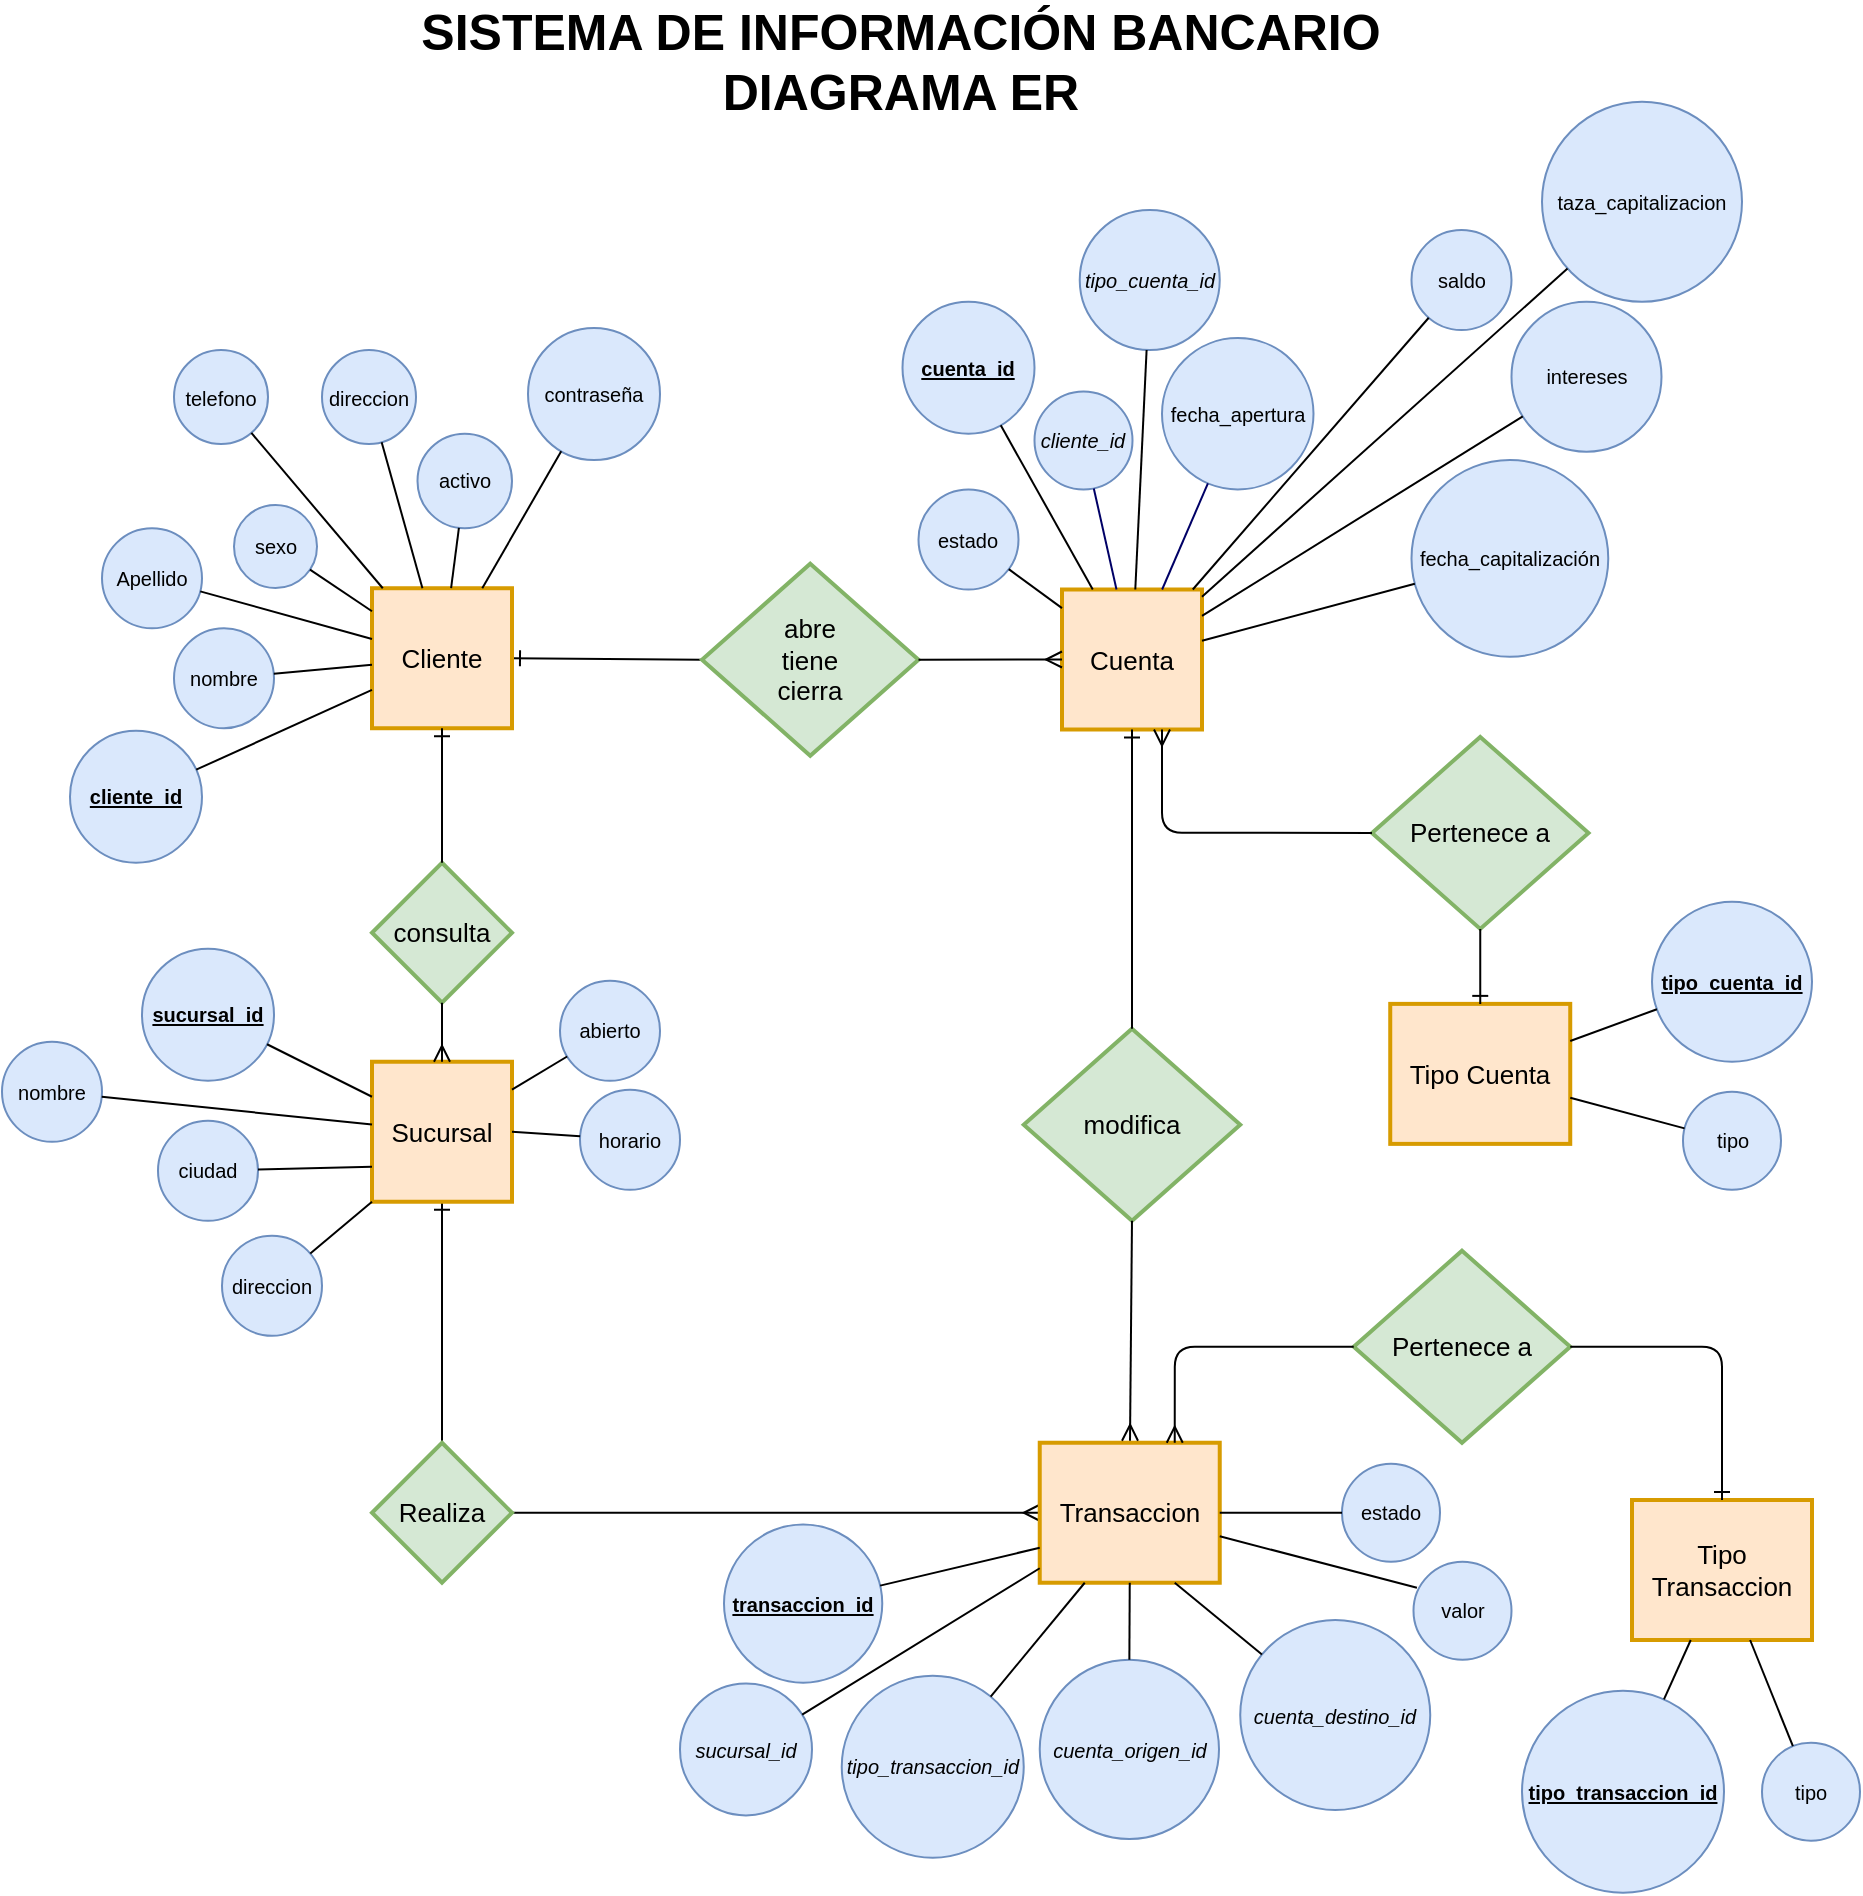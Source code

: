 <mxfile version="13.0.3" type="device" pages="2"><diagram id="fc1f3b67-3c9b-b1b3-7705-706421d27264" name="ERD Habit Tracker app"><mxGraphModel dx="813" dy="470" grid="1" gridSize="10" guides="1" tooltips="1" connect="1" arrows="1" fold="1" page="1" pageScale="1" pageWidth="1000" pageHeight="1000" math="0" shadow="0"><root><mxCell id="0"/><mxCell id="1" parent="0"/><mxCell id="gD-4G8B7ehQn_K_eNj9Z-56" style="rounded=0;orthogonalLoop=1;jettySize=auto;html=1;exitX=1;exitY=0.5;exitDx=0;exitDy=0;entryX=0;entryY=0.5;entryDx=0;entryDy=0;startArrow=ERone;startFill=0;endArrow=none;endFill=0;strokeColor=#000000;fontSize=10;" parent="1" source="4cd4486c729dc68b-1" target="gD-4G8B7ehQn_K_eNj9Z-54" edge="1"><mxGeometry relative="1" as="geometry"/></mxCell><mxCell id="4cd4486c729dc68b-1" value="Cliente" style="strokeWidth=2;whiteSpace=wrap;html=1;align=center;fontSize=13;fontFamily=Helvetica;fontColor=#000000;strokeColor=#d79b00;fillColor=#ffe6cc;" parent="1" vertex="1"><mxGeometry x="235" y="334.12" width="70" height="70" as="geometry"/></mxCell><mxCell id="4a63a70a29bb4ada-1" value="nombre" style="ellipse;whiteSpace=wrap;html=1;aspect=fixed;fontSize=10;fillColor=#dae8fc;strokeColor=#6c8ebf;" parent="1" vertex="1"><mxGeometry x="136" y="354.12" width="50" height="50" as="geometry"/></mxCell><mxCell id="4a63a70a29bb4ada-2" value="&lt;u&gt;&lt;b&gt;cliente_id&lt;/b&gt;&lt;/u&gt;" style="ellipse;whiteSpace=wrap;html=1;aspect=fixed;fontSize=10;fillColor=#dae8fc;strokeColor=#6c8ebf;" parent="1" vertex="1"><mxGeometry x="84" y="405.37" width="66" height="66" as="geometry"/></mxCell><mxCell id="4a63a70a29bb4ada-8" value="contraseña" style="ellipse;whiteSpace=wrap;html=1;aspect=fixed;fontSize=10;fillColor=#dae8fc;strokeColor=#6c8ebf;" parent="1" vertex="1"><mxGeometry x="313" y="204" width="66" height="66" as="geometry"/></mxCell><mxCell id="4a63a70a29bb4ada-13" value="Cuenta" style="strokeWidth=2;whiteSpace=wrap;html=1;align=center;fontSize=13;fontFamily=Helvetica;fontColor=#000000;strokeColor=#d79b00;fillColor=#ffe6cc;" parent="1" vertex="1"><mxGeometry x="580" y="334.75" width="70" height="70" as="geometry"/></mxCell><mxCell id="gD-4G8B7ehQn_K_eNj9Z-36" style="edgeStyle=orthogonalEdgeStyle;rounded=0;orthogonalLoop=1;jettySize=auto;html=1;exitX=0.5;exitY=1;exitDx=0;exitDy=0;startArrow=ERone;startFill=0;endArrow=none;endFill=0;strokeColor=#000000;" parent="1" source="4a63a70a29bb4ada-19" target="gD-4G8B7ehQn_K_eNj9Z-35" edge="1"><mxGeometry relative="1" as="geometry"/></mxCell><mxCell id="4a63a70a29bb4ada-19" value="Sucursal" style="strokeWidth=2;whiteSpace=wrap;html=1;align=center;fontSize=13;fontFamily=Helvetica;fontColor=#000000;strokeColor=#d79b00;fillColor=#ffe6cc;" parent="1" vertex="1"><mxGeometry x="235" y="570.87" width="70" height="70" as="geometry"/></mxCell><mxCell id="4a63a70a29bb4ada-20" value="&lt;u&gt;&lt;b&gt;sucursal_id&lt;/b&gt;&lt;/u&gt;" style="ellipse;whiteSpace=wrap;html=1;aspect=fixed;fontSize=10;fillColor=#dae8fc;strokeColor=#6c8ebf;" parent="1" vertex="1"><mxGeometry x="120" y="514.37" width="66" height="66" as="geometry"/></mxCell><mxCell id="4a63a70a29bb4ada-21" value="nombre" style="ellipse;whiteSpace=wrap;html=1;aspect=fixed;fontSize=10;fillColor=#dae8fc;strokeColor=#6c8ebf;" parent="1" vertex="1"><mxGeometry x="50" y="560.87" width="50" height="50" as="geometry"/></mxCell><mxCell id="4a63a70a29bb4ada-22" value="consulta" style="shape=rhombus;strokeWidth=2;fontSize=13;perimeter=rhombusPerimeter;whiteSpace=wrap;html=1;align=center;fillColor=#d5e8d4;strokeColor=#82b366;" parent="1" vertex="1"><mxGeometry x="235" y="471.37" width="70" height="70" as="geometry"/></mxCell><mxCell id="4a63a70a29bb4ada-44" value="&lt;u&gt;&lt;b&gt;cuenta_id&lt;/b&gt;&lt;/u&gt;" style="ellipse;whiteSpace=wrap;html=1;aspect=fixed;fontSize=10;fillColor=#dae8fc;strokeColor=#6c8ebf;" parent="1" vertex="1"><mxGeometry x="500.25" y="190.87" width="66" height="66" as="geometry"/></mxCell><mxCell id="4a63a70a29bb4ada-45" value="&lt;i&gt;tipo_cuenta_id&lt;/i&gt;" style="ellipse;whiteSpace=wrap;html=1;aspect=fixed;fontSize=10;fillColor=#dae8fc;strokeColor=#6c8ebf;" parent="1" vertex="1"><mxGeometry x="588.87" y="145" width="70" height="70" as="geometry"/></mxCell><mxCell id="4a63a70a29bb4ada-46" style="rounded=0;html=1;endArrow=none;endFill=0;jettySize=auto;orthogonalLoop=1;fontSize=12;" parent="1" source="4a63a70a29bb4ada-13" target="4a63a70a29bb4ada-45" edge="1"><mxGeometry relative="1" as="geometry"/></mxCell><mxCell id="4a63a70a29bb4ada-48" style="rounded=0;html=1;endArrow=none;endFill=0;jettySize=auto;orthogonalLoop=1;fontSize=12;" parent="1" source="4a63a70a29bb4ada-8" target="4cd4486c729dc68b-1" edge="1"><mxGeometry relative="1" as="geometry"/></mxCell><mxCell id="4a63a70a29bb4ada-51" style="edgeStyle=none;rounded=0;html=1;endArrow=none;endFill=0;jettySize=auto;orthogonalLoop=1;fontSize=12;" parent="1" source="4a63a70a29bb4ada-13" target="4a63a70a29bb4ada-44" edge="1"><mxGeometry relative="1" as="geometry"/></mxCell><mxCell id="4a63a70a29bb4ada-52" style="edgeStyle=none;rounded=0;html=1;endArrow=none;endFill=0;jettySize=auto;orthogonalLoop=1;fontSize=12;" parent="1" source="4a63a70a29bb4ada-20" target="4a63a70a29bb4ada-19" edge="1"><mxGeometry relative="1" as="geometry"/></mxCell><mxCell id="4a63a70a29bb4ada-53" style="edgeStyle=none;rounded=0;html=1;endArrow=none;endFill=0;jettySize=auto;orthogonalLoop=1;fontSize=12;" parent="1" source="4a63a70a29bb4ada-21" target="4a63a70a29bb4ada-19" edge="1"><mxGeometry relative="1" as="geometry"/></mxCell><mxCell id="4a63a70a29bb4ada-54" style="edgeStyle=none;rounded=0;html=1;endArrow=none;endFill=0;jettySize=auto;orthogonalLoop=1;fontSize=12;" parent="1" source="4a63a70a29bb4ada-2" target="4cd4486c729dc68b-1" edge="1"><mxGeometry relative="1" as="geometry"/></mxCell><mxCell id="4a63a70a29bb4ada-55" style="edgeStyle=none;rounded=0;html=1;endArrow=none;endFill=0;jettySize=auto;orthogonalLoop=1;fontSize=12;" parent="1" source="4a63a70a29bb4ada-1" target="4cd4486c729dc68b-1" edge="1"><mxGeometry relative="1" as="geometry"/></mxCell><mxCell id="5ecfb9fce94ea102-1" value="&lt;i&gt;cliente_id&lt;/i&gt;" style="ellipse;whiteSpace=wrap;html=1;aspect=fixed;fontSize=10;fillColor=#dae8fc;strokeColor=#6c8ebf;" parent="1" vertex="1"><mxGeometry x="566.25" y="235.75" width="49" height="49" as="geometry"/></mxCell><mxCell id="5ecfb9fce94ea102-2" style="rounded=0;html=1;startArrow=none;startFill=0;endArrow=none;endFill=0;jettySize=auto;orthogonalLoop=1;strokeColor=#000066;fontSize=13;" parent="1" source="5ecfb9fce94ea102-1" target="4a63a70a29bb4ada-13" edge="1"><mxGeometry relative="1" as="geometry"/></mxCell><mxCell id="5ecfb9fce94ea102-9" value="&lt;span style=&quot;font-style: normal&quot;&gt;fecha_apertura&lt;/span&gt;" style="ellipse;whiteSpace=wrap;html=1;aspect=fixed;fontSize=10;fillColor=#dae8fc;strokeColor=#6c8ebf;fontStyle=2" parent="1" vertex="1"><mxGeometry x="630" y="209" width="75.75" height="75.75" as="geometry"/></mxCell><mxCell id="5ecfb9fce94ea102-10" style="edgeStyle=none;rounded=0;html=1;startArrow=none;startFill=0;endArrow=none;endFill=0;jettySize=auto;orthogonalLoop=1;strokeColor=#000066;fontSize=13;" parent="1" source="5ecfb9fce94ea102-9" target="4a63a70a29bb4ada-13" edge="1"><mxGeometry relative="1" as="geometry"/></mxCell><mxCell id="gD-4G8B7ehQn_K_eNj9Z-1" value="Apellido" style="ellipse;whiteSpace=wrap;html=1;aspect=fixed;fontSize=10;fillColor=#dae8fc;strokeColor=#6c8ebf;" parent="1" vertex="1"><mxGeometry x="100" y="304.12" width="50" height="50" as="geometry"/></mxCell><mxCell id="gD-4G8B7ehQn_K_eNj9Z-2" value="sexo" style="ellipse;whiteSpace=wrap;html=1;aspect=fixed;fontSize=10;fillColor=#dae8fc;strokeColor=#6c8ebf;" parent="1" vertex="1"><mxGeometry x="166" y="292.5" width="41.5" height="41.5" as="geometry"/></mxCell><mxCell id="gD-4G8B7ehQn_K_eNj9Z-3" value="" style="endArrow=none;html=1;rounded=0;" parent="1" source="gD-4G8B7ehQn_K_eNj9Z-1" target="4cd4486c729dc68b-1" edge="1"><mxGeometry relative="1" as="geometry"><mxPoint x="278" y="283.12" as="sourcePoint"/><mxPoint x="438" y="283.12" as="targetPoint"/></mxGeometry></mxCell><mxCell id="gD-4G8B7ehQn_K_eNj9Z-4" value="telefono" style="ellipse;whiteSpace=wrap;html=1;aspect=fixed;fontSize=10;fillColor=#dae8fc;strokeColor=#6c8ebf;" parent="1" vertex="1"><mxGeometry x="136" y="215" width="47" height="47" as="geometry"/></mxCell><mxCell id="gD-4G8B7ehQn_K_eNj9Z-5" value="activo" style="ellipse;whiteSpace=wrap;html=1;aspect=fixed;fontSize=10;fillColor=#dae8fc;strokeColor=#6c8ebf;" parent="1" vertex="1"><mxGeometry x="257.75" y="256.87" width="47.25" height="47.25" as="geometry"/></mxCell><mxCell id="gD-4G8B7ehQn_K_eNj9Z-6" value="direccion" style="ellipse;whiteSpace=wrap;html=1;aspect=fixed;fontSize=10;fillColor=#dae8fc;strokeColor=#6c8ebf;" parent="1" vertex="1"><mxGeometry x="210" y="215" width="47" height="47" as="geometry"/></mxCell><mxCell id="gD-4G8B7ehQn_K_eNj9Z-8" value="" style="endArrow=none;html=1;" parent="1" source="4cd4486c729dc68b-1" target="gD-4G8B7ehQn_K_eNj9Z-2" edge="1"><mxGeometry width="50" height="50" relative="1" as="geometry"><mxPoint x="278" y="293.12" as="sourcePoint"/><mxPoint x="328" y="243.12" as="targetPoint"/></mxGeometry></mxCell><mxCell id="gD-4G8B7ehQn_K_eNj9Z-9" value="" style="endArrow=none;html=1;" parent="1" source="4cd4486c729dc68b-1" target="gD-4G8B7ehQn_K_eNj9Z-4" edge="1"><mxGeometry width="50" height="50" relative="1" as="geometry"><mxPoint x="345" y="343.12" as="sourcePoint"/><mxPoint x="395" y="293.12" as="targetPoint"/></mxGeometry></mxCell><mxCell id="gD-4G8B7ehQn_K_eNj9Z-10" value="" style="endArrow=none;html=1;" parent="1" source="4cd4486c729dc68b-1" target="gD-4G8B7ehQn_K_eNj9Z-6" edge="1"><mxGeometry width="50" height="50" relative="1" as="geometry"><mxPoint x="308" y="313.12" as="sourcePoint"/><mxPoint x="358" y="263.12" as="targetPoint"/></mxGeometry></mxCell><mxCell id="gD-4G8B7ehQn_K_eNj9Z-13" value="" style="endArrow=none;html=1;" parent="1" source="4cd4486c729dc68b-1" target="gD-4G8B7ehQn_K_eNj9Z-5" edge="1"><mxGeometry width="50" height="50" relative="1" as="geometry"><mxPoint x="308" y="333.12" as="sourcePoint"/><mxPoint x="418" y="283.12" as="targetPoint"/></mxGeometry></mxCell><mxCell id="gD-4G8B7ehQn_K_eNj9Z-18" value="ciudad" style="ellipse;whiteSpace=wrap;html=1;aspect=fixed;fontSize=10;fillColor=#dae8fc;strokeColor=#6c8ebf;" parent="1" vertex="1"><mxGeometry x="128" y="600.37" width="50" height="50" as="geometry"/></mxCell><mxCell id="gD-4G8B7ehQn_K_eNj9Z-19" style="edgeStyle=none;rounded=0;html=1;endArrow=none;endFill=0;jettySize=auto;orthogonalLoop=1;fontSize=12;entryX=0;entryY=0.75;entryDx=0;entryDy=0;" parent="1" source="gD-4G8B7ehQn_K_eNj9Z-18" target="4a63a70a29bb4ada-19" edge="1"><mxGeometry relative="1" as="geometry"><mxPoint x="270" y="663.42" as="targetPoint"/></mxGeometry></mxCell><mxCell id="gD-4G8B7ehQn_K_eNj9Z-22" value="direccion" style="ellipse;whiteSpace=wrap;html=1;aspect=fixed;fontSize=10;fillColor=#dae8fc;strokeColor=#6c8ebf;" parent="1" vertex="1"><mxGeometry x="160" y="657.87" width="50" height="50" as="geometry"/></mxCell><mxCell id="gD-4G8B7ehQn_K_eNj9Z-24" style="edgeStyle=none;rounded=0;html=1;endArrow=none;endFill=0;jettySize=auto;orthogonalLoop=1;fontSize=12;entryX=0;entryY=1;entryDx=0;entryDy=0;" parent="1" source="gD-4G8B7ehQn_K_eNj9Z-22" target="4a63a70a29bb4ada-19" edge="1"><mxGeometry relative="1" as="geometry"><mxPoint x="263.5" y="650.87" as="targetPoint"/><mxPoint x="253.597" y="676.395" as="sourcePoint"/></mxGeometry></mxCell><mxCell id="gD-4G8B7ehQn_K_eNj9Z-25" value="horario" style="ellipse;whiteSpace=wrap;html=1;aspect=fixed;fontSize=10;fillColor=#dae8fc;strokeColor=#6c8ebf;" parent="1" vertex="1"><mxGeometry x="339" y="584.87" width="50" height="50" as="geometry"/></mxCell><mxCell id="gD-4G8B7ehQn_K_eNj9Z-27" style="edgeStyle=none;rounded=0;html=1;endArrow=none;endFill=0;jettySize=auto;orthogonalLoop=1;fontSize=12;exitX=1;exitY=0.5;exitDx=0;exitDy=0;" parent="1" source="4a63a70a29bb4ada-19" target="gD-4G8B7ehQn_K_eNj9Z-25" edge="1"><mxGeometry relative="1" as="geometry"><mxPoint x="310" y="590.37" as="sourcePoint"/><mxPoint x="246" y="610.199" as="targetPoint"/></mxGeometry></mxCell><mxCell id="gD-4G8B7ehQn_K_eNj9Z-28" value="abierto" style="ellipse;whiteSpace=wrap;html=1;aspect=fixed;fontSize=10;fillColor=#dae8fc;strokeColor=#6c8ebf;" parent="1" vertex="1"><mxGeometry x="329" y="530.37" width="50" height="50" as="geometry"/></mxCell><mxCell id="gD-4G8B7ehQn_K_eNj9Z-29" style="edgeStyle=none;rounded=0;html=1;endArrow=none;endFill=0;jettySize=auto;orthogonalLoop=1;fontSize=12;" parent="1" source="4a63a70a29bb4ada-19" target="gD-4G8B7ehQn_K_eNj9Z-28" edge="1"><mxGeometry relative="1" as="geometry"><mxPoint x="310" y="590.37" as="sourcePoint"/><mxPoint x="246" y="610.199" as="targetPoint"/></mxGeometry></mxCell><mxCell id="gD-4G8B7ehQn_K_eNj9Z-31" value="" style="endArrow=ERone;html=1;entryX=0.5;entryY=1;entryDx=0;entryDy=0;exitX=0.5;exitY=0;exitDx=0;exitDy=0;rounded=0;endFill=0;" parent="1" source="4a63a70a29bb4ada-22" target="4cd4486c729dc68b-1" edge="1"><mxGeometry width="50" height="50" relative="1" as="geometry"><mxPoint x="400" y="490.37" as="sourcePoint"/><mxPoint x="450" y="440.37" as="targetPoint"/><Array as="points"/></mxGeometry></mxCell><mxCell id="gD-4G8B7ehQn_K_eNj9Z-32" value="" style="endArrow=ERmany;html=1;exitX=0.5;exitY=1;exitDx=0;exitDy=0;rounded=0;strokeColor=#000000;endFill=0;" parent="1" source="4a63a70a29bb4ada-22" target="4a63a70a29bb4ada-19" edge="1"><mxGeometry width="50" height="50" relative="1" as="geometry"><mxPoint x="316.0" y="530.37" as="sourcePoint"/><mxPoint x="271" y="570.37" as="targetPoint"/><Array as="points"/></mxGeometry></mxCell><mxCell id="gD-4G8B7ehQn_K_eNj9Z-40" style="edgeStyle=orthogonalEdgeStyle;rounded=0;orthogonalLoop=1;jettySize=auto;html=1;entryX=0;entryY=0.5;entryDx=0;entryDy=0;startArrow=none;startFill=0;endArrow=ERmany;endFill=0;strokeColor=#000000;" parent="1" source="gD-4G8B7ehQn_K_eNj9Z-35" target="gD-4G8B7ehQn_K_eNj9Z-37" edge="1"><mxGeometry relative="1" as="geometry"/></mxCell><mxCell id="gD-4G8B7ehQn_K_eNj9Z-35" value="Realiza" style="shape=rhombus;strokeWidth=2;fontSize=13;perimeter=rhombusPerimeter;whiteSpace=wrap;html=1;align=center;fillColor=#d5e8d4;strokeColor=#82b366;" parent="1" vertex="1"><mxGeometry x="235" y="761.37" width="70" height="70" as="geometry"/></mxCell><mxCell id="gD-4G8B7ehQn_K_eNj9Z-37" value="Transaccion" style="strokeWidth=2;whiteSpace=wrap;html=1;align=center;fontSize=13;fontFamily=Helvetica;fontColor=#000000;strokeColor=#d79b00;fillColor=#ffe6cc;" parent="1" vertex="1"><mxGeometry x="568.87" y="761.37" width="90" height="70" as="geometry"/></mxCell><mxCell id="gD-4G8B7ehQn_K_eNj9Z-41" value="valor" style="ellipse;whiteSpace=wrap;html=1;aspect=fixed;fontSize=10;fillColor=#dae8fc;strokeColor=#6c8ebf;" parent="1" vertex="1"><mxGeometry x="755.75" y="820.87" width="49" height="49" as="geometry"/></mxCell><mxCell id="gD-4G8B7ehQn_K_eNj9Z-42" value="cuenta_origen_id" style="ellipse;whiteSpace=wrap;html=1;aspect=fixed;fontSize=10;fillColor=#dae8fc;strokeColor=#6c8ebf;fontStyle=2" parent="1" vertex="1"><mxGeometry x="568.87" y="869.87" width="89.63" height="89.63" as="geometry"/></mxCell><mxCell id="gD-4G8B7ehQn_K_eNj9Z-43" value="&lt;i style=&quot;font-size: 10px&quot;&gt;cuenta_destino_id&lt;/i&gt;" style="ellipse;whiteSpace=wrap;html=1;aspect=fixed;fontSize=10;fillColor=#dae8fc;strokeColor=#6c8ebf;" parent="1" vertex="1"><mxGeometry x="669.12" y="850" width="95" height="95" as="geometry"/></mxCell><mxCell id="gD-4G8B7ehQn_K_eNj9Z-44" value="&lt;i style=&quot;font-size: 10px&quot;&gt;tipo_transaccion_id&lt;/i&gt;" style="ellipse;whiteSpace=wrap;html=1;aspect=fixed;fontSize=10;fillColor=#dae8fc;strokeColor=#6c8ebf;" parent="1" vertex="1"><mxGeometry x="469.87" y="877.87" width="91" height="91" as="geometry"/></mxCell><mxCell id="gD-4G8B7ehQn_K_eNj9Z-45" value="&lt;font style=&quot;font-size: 10px&quot;&gt;transaccion_id&lt;/font&gt;" style="ellipse;whiteSpace=wrap;html=1;aspect=fixed;fontSize=9;fillColor=#dae8fc;strokeColor=#6c8ebf;fontStyle=5" parent="1" vertex="1"><mxGeometry x="411" y="802.24" width="79.13" height="79.13" as="geometry"/></mxCell><mxCell id="gD-4G8B7ehQn_K_eNj9Z-47" value="" style="endArrow=none;html=1;strokeColor=#000000;fontSize=10;entryX=0.035;entryY=0.266;entryDx=0;entryDy=0;entryPerimeter=0;" parent="1" source="gD-4G8B7ehQn_K_eNj9Z-37" target="gD-4G8B7ehQn_K_eNj9Z-41" edge="1"><mxGeometry width="50" height="50" relative="1" as="geometry"><mxPoint x="624.75" y="700.37" as="sourcePoint"/><mxPoint x="674.75" y="650.37" as="targetPoint"/></mxGeometry></mxCell><mxCell id="gD-4G8B7ehQn_K_eNj9Z-48" value="" style="endArrow=none;html=1;strokeColor=#000000;fontSize=10;exitX=0.75;exitY=1;exitDx=0;exitDy=0;" parent="1" source="gD-4G8B7ehQn_K_eNj9Z-37" target="gD-4G8B7ehQn_K_eNj9Z-43" edge="1"><mxGeometry width="50" height="50" relative="1" as="geometry"><mxPoint x="634.75" y="710.37" as="sourcePoint"/><mxPoint x="684.75" y="660.37" as="targetPoint"/></mxGeometry></mxCell><mxCell id="gD-4G8B7ehQn_K_eNj9Z-49" value="" style="endArrow=none;html=1;strokeColor=#000000;fontSize=10;exitX=0.5;exitY=1;exitDx=0;exitDy=0;entryX=0.5;entryY=0;entryDx=0;entryDy=0;" parent="1" source="gD-4G8B7ehQn_K_eNj9Z-37" target="gD-4G8B7ehQn_K_eNj9Z-42" edge="1"><mxGeometry width="50" height="50" relative="1" as="geometry"><mxPoint x="644.75" y="720.37" as="sourcePoint"/><mxPoint x="694.75" y="670.37" as="targetPoint"/></mxGeometry></mxCell><mxCell id="gD-4G8B7ehQn_K_eNj9Z-50" value="" style="endArrow=none;html=1;strokeColor=#000000;fontSize=10;entryX=0.25;entryY=1;entryDx=0;entryDy=0;" parent="1" source="gD-4G8B7ehQn_K_eNj9Z-44" target="gD-4G8B7ehQn_K_eNj9Z-37" edge="1"><mxGeometry width="50" height="50" relative="1" as="geometry"><mxPoint x="654.75" y="730.37" as="sourcePoint"/><mxPoint x="704.75" y="680.37" as="targetPoint"/></mxGeometry></mxCell><mxCell id="gD-4G8B7ehQn_K_eNj9Z-51" value="" style="endArrow=none;html=1;strokeColor=#000000;fontSize=10;entryX=0;entryY=0.75;entryDx=0;entryDy=0;" parent="1" source="gD-4G8B7ehQn_K_eNj9Z-45" target="gD-4G8B7ehQn_K_eNj9Z-37" edge="1"><mxGeometry width="50" height="50" relative="1" as="geometry"><mxPoint x="664.75" y="740.37" as="sourcePoint"/><mxPoint x="714.75" y="690.37" as="targetPoint"/></mxGeometry></mxCell><mxCell id="gD-4G8B7ehQn_K_eNj9Z-54" value="abre&lt;br&gt;tiene&lt;br&gt;cierra" style="shape=rhombus;strokeWidth=2;fontSize=13;perimeter=rhombusPerimeter;whiteSpace=wrap;html=1;align=center;fillColor=#d5e8d4;strokeColor=#82b366;" parent="1" vertex="1"><mxGeometry x="400" y="321.87" width="108.25" height="96" as="geometry"/></mxCell><mxCell id="gD-4G8B7ehQn_K_eNj9Z-55" value="" style="endArrow=ERmany;html=1;strokeColor=#000000;fontSize=10;exitX=1;exitY=0.5;exitDx=0;exitDy=0;entryX=0;entryY=0.5;entryDx=0;entryDy=0;endFill=0;" parent="1" source="gD-4G8B7ehQn_K_eNj9Z-54" target="4a63a70a29bb4ada-13" edge="1"><mxGeometry width="50" height="50" relative="1" as="geometry"><mxPoint x="560" y="348.62" as="sourcePoint"/><mxPoint x="610" y="298.62" as="targetPoint"/></mxGeometry></mxCell><mxCell id="gD-4G8B7ehQn_K_eNj9Z-58" value="saldo" style="ellipse;whiteSpace=wrap;html=1;aspect=fixed;fontSize=10;fillColor=#dae8fc;strokeColor=#6c8ebf;" parent="1" vertex="1"><mxGeometry x="754.75" y="155" width="50" height="50" as="geometry"/></mxCell><mxCell id="gD-4G8B7ehQn_K_eNj9Z-59" style="edgeStyle=none;rounded=0;html=1;endArrow=none;endFill=0;jettySize=auto;orthogonalLoop=1;fontSize=12;" parent="1" source="4a63a70a29bb4ada-13" target="gD-4G8B7ehQn_K_eNj9Z-58" edge="1"><mxGeometry relative="1" as="geometry"><mxPoint x="730" y="417.874" as="sourcePoint"/><mxPoint x="671" y="443.219" as="targetPoint"/></mxGeometry></mxCell><mxCell id="gD-4G8B7ehQn_K_eNj9Z-60" value="estado" style="ellipse;whiteSpace=wrap;html=1;aspect=fixed;fontSize=10;fillColor=#dae8fc;strokeColor=#6c8ebf;" parent="1" vertex="1"><mxGeometry x="508.25" y="284.75" width="50" height="50" as="geometry"/></mxCell><mxCell id="gD-4G8B7ehQn_K_eNj9Z-61" style="edgeStyle=none;rounded=0;html=1;endArrow=none;endFill=0;jettySize=auto;orthogonalLoop=1;fontSize=12;" parent="1" source="4a63a70a29bb4ada-13" target="gD-4G8B7ehQn_K_eNj9Z-60" edge="1"><mxGeometry relative="1" as="geometry"><mxPoint x="690" y="434.854" as="sourcePoint"/><mxPoint x="631" y="460.199" as="targetPoint"/></mxGeometry></mxCell><mxCell id="gD-4G8B7ehQn_K_eNj9Z-64" value="taza_capitalizacion" style="ellipse;whiteSpace=wrap;html=1;aspect=fixed;fontSize=10;fillColor=#dae8fc;strokeColor=#6c8ebf;" parent="1" vertex="1"><mxGeometry x="820" y="90.87" width="100" height="100" as="geometry"/></mxCell><mxCell id="gD-4G8B7ehQn_K_eNj9Z-65" style="edgeStyle=none;rounded=0;html=1;endArrow=none;endFill=0;jettySize=auto;orthogonalLoop=1;fontSize=12;" parent="1" source="4a63a70a29bb4ada-13" target="gD-4G8B7ehQn_K_eNj9Z-64" edge="1"><mxGeometry relative="1" as="geometry"><mxPoint x="660" y="395.728" as="sourcePoint"/><mxPoint x="702.246" y="415.013" as="targetPoint"/></mxGeometry></mxCell><mxCell id="gD-4G8B7ehQn_K_eNj9Z-66" value="modifica" style="shape=rhombus;strokeWidth=2;fontSize=13;perimeter=rhombusPerimeter;whiteSpace=wrap;html=1;align=center;fillColor=#d5e8d4;strokeColor=#82b366;" parent="1" vertex="1"><mxGeometry x="560.87" y="554.37" width="108.25" height="96" as="geometry"/></mxCell><mxCell id="gD-4G8B7ehQn_K_eNj9Z-67" value="" style="endArrow=ERone;html=1;strokeColor=#000000;fontSize=10;entryX=0.5;entryY=1;entryDx=0;entryDy=0;exitX=0.5;exitY=0;exitDx=0;exitDy=0;endFill=0;" parent="1" source="gD-4G8B7ehQn_K_eNj9Z-66" target="4a63a70a29bb4ada-13" edge="1"><mxGeometry width="50" height="50" relative="1" as="geometry"><mxPoint x="460" y="580.37" as="sourcePoint"/><mxPoint x="510" y="530.37" as="targetPoint"/></mxGeometry></mxCell><mxCell id="gD-4G8B7ehQn_K_eNj9Z-68" value="" style="endArrow=none;html=1;strokeColor=#000000;fontSize=10;entryX=0.5;entryY=1;entryDx=0;entryDy=0;startArrow=ERmany;startFill=0;" parent="1" target="gD-4G8B7ehQn_K_eNj9Z-66" edge="1"><mxGeometry width="50" height="50" relative="1" as="geometry"><mxPoint x="614" y="760.37" as="sourcePoint"/><mxPoint x="510" y="670.37" as="targetPoint"/></mxGeometry></mxCell><mxCell id="gD-4G8B7ehQn_K_eNj9Z-72" value="intereses" style="ellipse;whiteSpace=wrap;html=1;aspect=fixed;fontSize=10;fillColor=#dae8fc;strokeColor=#6c8ebf;" parent="1" vertex="1"><mxGeometry x="804.75" y="190.87" width="75" height="75" as="geometry"/></mxCell><mxCell id="7S6ygyfdChDYGmiS-Qdb-1" value="" style="endArrow=none;html=1;" edge="1" parent="1" source="4a63a70a29bb4ada-13" target="gD-4G8B7ehQn_K_eNj9Z-72"><mxGeometry width="50" height="50" relative="1" as="geometry"><mxPoint x="610" y="340.37" as="sourcePoint"/><mxPoint x="660" y="290.37" as="targetPoint"/></mxGeometry></mxCell><mxCell id="7S6ygyfdChDYGmiS-Qdb-2" value="fecha_capitalización" style="ellipse;whiteSpace=wrap;html=1;aspect=fixed;fontSize=10;fillColor=#dae8fc;strokeColor=#6c8ebf;" vertex="1" parent="1"><mxGeometry x="754.75" y="270" width="98.38" height="98.38" as="geometry"/></mxCell><mxCell id="7S6ygyfdChDYGmiS-Qdb-3" value="" style="endArrow=none;html=1;" edge="1" parent="1" source="4a63a70a29bb4ada-13" target="7S6ygyfdChDYGmiS-Qdb-2"><mxGeometry width="50" height="50" relative="1" as="geometry"><mxPoint x="610" y="340.37" as="sourcePoint"/><mxPoint x="660" y="290.37" as="targetPoint"/></mxGeometry></mxCell><mxCell id="7S6ygyfdChDYGmiS-Qdb-4" value="Pertenece a" style="shape=rhombus;strokeWidth=2;fontSize=13;perimeter=rhombusPerimeter;whiteSpace=wrap;html=1;align=center;fillColor=#d5e8d4;strokeColor=#82b366;" vertex="1" parent="1"><mxGeometry x="735" y="408.44" width="108.25" height="96" as="geometry"/></mxCell><mxCell id="7S6ygyfdChDYGmiS-Qdb-5" value="" style="endArrow=ERmany;html=1;edgeStyle=orthogonalEdgeStyle;endFill=0;exitX=0;exitY=0.5;exitDx=0;exitDy=0;" edge="1" parent="1" source="7S6ygyfdChDYGmiS-Qdb-4" target="4a63a70a29bb4ada-13"><mxGeometry width="50" height="50" relative="1" as="geometry"><mxPoint x="700" y="490" as="sourcePoint"/><mxPoint x="650" y="430.37" as="targetPoint"/><Array as="points"><mxPoint x="630" y="456"/></Array></mxGeometry></mxCell><mxCell id="7S6ygyfdChDYGmiS-Qdb-6" value="Tipo Cuenta" style="strokeWidth=2;whiteSpace=wrap;html=1;align=center;fontSize=13;fontFamily=Helvetica;fontColor=#000000;strokeColor=#d79b00;fillColor=#ffe6cc;" vertex="1" parent="1"><mxGeometry x="744.12" y="541.94" width="90" height="70" as="geometry"/></mxCell><mxCell id="7S6ygyfdChDYGmiS-Qdb-7" value="" style="endArrow=none;html=1;startArrow=ERone;startFill=0;" edge="1" parent="1" source="7S6ygyfdChDYGmiS-Qdb-6" target="7S6ygyfdChDYGmiS-Qdb-4"><mxGeometry width="50" height="50" relative="1" as="geometry"><mxPoint x="595" y="330.94" as="sourcePoint"/><mxPoint x="645" y="280.94" as="targetPoint"/></mxGeometry></mxCell><mxCell id="7S6ygyfdChDYGmiS-Qdb-8" value="&lt;u&gt;&lt;b&gt;tipo_cuenta_id&lt;/b&gt;&lt;/u&gt;" style="ellipse;whiteSpace=wrap;html=1;aspect=fixed;fontSize=10;fillColor=#dae8fc;strokeColor=#6c8ebf;" vertex="1" parent="1"><mxGeometry x="875" y="490.87" width="80" height="80" as="geometry"/></mxCell><mxCell id="7S6ygyfdChDYGmiS-Qdb-9" value="tipo" style="ellipse;whiteSpace=wrap;html=1;aspect=fixed;fontSize=10;fillColor=#dae8fc;strokeColor=#6c8ebf;" vertex="1" parent="1"><mxGeometry x="890.5" y="585.87" width="49" height="49" as="geometry"/></mxCell><mxCell id="7S6ygyfdChDYGmiS-Qdb-10" value="" style="endArrow=none;html=1;" edge="1" parent="1" source="7S6ygyfdChDYGmiS-Qdb-9" target="7S6ygyfdChDYGmiS-Qdb-6"><mxGeometry width="50" height="50" relative="1" as="geometry"><mxPoint x="849.312" y="629.307" as="sourcePoint"/><mxPoint x="815" y="630.94" as="targetPoint"/></mxGeometry></mxCell><mxCell id="7S6ygyfdChDYGmiS-Qdb-11" value="" style="endArrow=none;html=1;" edge="1" parent="1" source="7S6ygyfdChDYGmiS-Qdb-8" target="7S6ygyfdChDYGmiS-Qdb-6"><mxGeometry width="50" height="50" relative="1" as="geometry"><mxPoint x="775.0" y="690.94" as="sourcePoint"/><mxPoint x="825.0" y="640.94" as="targetPoint"/></mxGeometry></mxCell><mxCell id="7S6ygyfdChDYGmiS-Qdb-12" value="SISTEMA DE INFORMACIÓN BANCARIO&lt;br&gt;DIAGRAMA ER" style="text;html=1;strokeColor=none;fillColor=none;align=center;verticalAlign=middle;whiteSpace=wrap;rounded=0;fontSize=25;fontStyle=1" vertex="1" parent="1"><mxGeometry x="226" y="60" width="547.38" height="20" as="geometry"/></mxCell><mxCell id="7S6ygyfdChDYGmiS-Qdb-14" value="estado" style="ellipse;whiteSpace=wrap;html=1;aspect=fixed;fontSize=10;fillColor=#dae8fc;strokeColor=#6c8ebf;" vertex="1" parent="1"><mxGeometry x="720" y="771.87" width="49" height="49" as="geometry"/></mxCell><mxCell id="7S6ygyfdChDYGmiS-Qdb-15" value="" style="endArrow=none;html=1;fontSize=25;" edge="1" parent="1" source="gD-4G8B7ehQn_K_eNj9Z-37" target="7S6ygyfdChDYGmiS-Qdb-14"><mxGeometry width="50" height="50" relative="1" as="geometry"><mxPoint x="670" y="800" as="sourcePoint"/><mxPoint x="720" y="750" as="targetPoint"/></mxGeometry></mxCell><mxCell id="7S6ygyfdChDYGmiS-Qdb-16" value="Pertenece a" style="shape=rhombus;strokeWidth=2;fontSize=13;perimeter=rhombusPerimeter;whiteSpace=wrap;html=1;align=center;fillColor=#d5e8d4;strokeColor=#82b366;" vertex="1" parent="1"><mxGeometry x="725.87" y="665.37" width="108.25" height="96" as="geometry"/></mxCell><mxCell id="7S6ygyfdChDYGmiS-Qdb-17" value="Tipo Transaccion" style="strokeWidth=2;whiteSpace=wrap;html=1;align=center;fontSize=13;fontFamily=Helvetica;fontColor=#000000;strokeColor=#d79b00;fillColor=#ffe6cc;" vertex="1" parent="1"><mxGeometry x="865" y="790" width="90" height="70" as="geometry"/></mxCell><mxCell id="7S6ygyfdChDYGmiS-Qdb-18" value="&lt;span style=&quot;font-size: 10px&quot;&gt;&lt;b&gt;&lt;u&gt;tipo_transaccion_id&lt;/u&gt;&lt;/b&gt;&lt;/span&gt;" style="ellipse;whiteSpace=wrap;html=1;aspect=fixed;fontSize=10;fillColor=#dae8fc;strokeColor=#6c8ebf;" vertex="1" parent="1"><mxGeometry x="810" y="885.37" width="101" height="101" as="geometry"/></mxCell><mxCell id="7S6ygyfdChDYGmiS-Qdb-19" value="" style="endArrow=none;html=1;fontSize=25;entryX=0;entryY=0.5;entryDx=0;entryDy=0;exitX=0.75;exitY=0;exitDx=0;exitDy=0;edgeStyle=orthogonalEdgeStyle;startArrow=ERmany;startFill=0;" edge="1" parent="1" source="gD-4G8B7ehQn_K_eNj9Z-37" target="7S6ygyfdChDYGmiS-Qdb-16"><mxGeometry width="50" height="50" relative="1" as="geometry"><mxPoint x="610" y="690" as="sourcePoint"/><mxPoint x="660" y="640" as="targetPoint"/></mxGeometry></mxCell><mxCell id="7S6ygyfdChDYGmiS-Qdb-20" value="" style="endArrow=ERone;html=1;fontSize=25;exitX=1;exitY=0.5;exitDx=0;exitDy=0;edgeStyle=orthogonalEdgeStyle;endFill=0;" edge="1" parent="1" source="7S6ygyfdChDYGmiS-Qdb-16" target="7S6ygyfdChDYGmiS-Qdb-17"><mxGeometry width="50" height="50" relative="1" as="geometry"><mxPoint x="843.25" y="738.0" as="sourcePoint"/><mxPoint x="932.75" y="690.0" as="targetPoint"/></mxGeometry></mxCell><mxCell id="7S6ygyfdChDYGmiS-Qdb-22" value="tipo" style="ellipse;whiteSpace=wrap;html=1;aspect=fixed;fontSize=10;fillColor=#dae8fc;strokeColor=#6c8ebf;" vertex="1" parent="1"><mxGeometry x="930" y="911.37" width="49" height="49" as="geometry"/></mxCell><mxCell id="7S6ygyfdChDYGmiS-Qdb-23" value="" style="endArrow=none;html=1;fontSize=25;" edge="1" parent="1" source="7S6ygyfdChDYGmiS-Qdb-18" target="7S6ygyfdChDYGmiS-Qdb-17"><mxGeometry width="50" height="50" relative="1" as="geometry"><mxPoint x="810" y="820" as="sourcePoint"/><mxPoint x="860" y="770" as="targetPoint"/></mxGeometry></mxCell><mxCell id="7S6ygyfdChDYGmiS-Qdb-24" value="" style="endArrow=none;html=1;fontSize=25;" edge="1" parent="1" source="7S6ygyfdChDYGmiS-Qdb-22" target="7S6ygyfdChDYGmiS-Qdb-17"><mxGeometry width="50" height="50" relative="1" as="geometry"><mxPoint x="829.75" y="811.37" as="sourcePoint"/><mxPoint x="910" y="830" as="targetPoint"/></mxGeometry></mxCell><mxCell id="7S6ygyfdChDYGmiS-Qdb-27" value="&lt;i&gt;sucursal_id&lt;/i&gt;" style="ellipse;whiteSpace=wrap;html=1;aspect=fixed;fontSize=10;fillColor=#dae8fc;strokeColor=#6c8ebf;" vertex="1" parent="1"><mxGeometry x="389" y="881.69" width="66" height="66" as="geometry"/></mxCell><mxCell id="7S6ygyfdChDYGmiS-Qdb-28" value="" style="endArrow=none;html=1;fontSize=25;" edge="1" parent="1" source="7S6ygyfdChDYGmiS-Qdb-27" target="gD-4G8B7ehQn_K_eNj9Z-37"><mxGeometry width="50" height="50" relative="1" as="geometry"><mxPoint x="340" y="860" as="sourcePoint"/><mxPoint x="390" y="810" as="targetPoint"/></mxGeometry></mxCell></root></mxGraphModel></diagram><diagram id="cdb5e136-1861-7ef1-5e76-c57f7e18aa8d" name="ERD Data Structure - Habit Tracker App"><mxGraphModel pageWidth="1100" pageHeight="850" fold="1" pageScale="1" math="0" shadow="0"><root><mxCell id="0"/><mxCell id="1" parent="0"/><mxCell id="4a63a70a29bb4ada-31" value="" style="edgeStyle=none;rounded=0;html=1;startArrow=ERzeroToMany;startFill=1;endArrow=ERzeroToOne;endFill=1;jettySize=auto;orthogonalLoop=1;fontSize=10;strokeColor=#000066;" edge="1" source="4a63a70a29bb4ada-1" target="4a63a70a29bb4ada-18" parent="1"><mxGeometry relative="1" as="geometry"/></mxCell><mxCell id="4a63a70a29bb4ada-45" value="" style="edgeStyle=none;rounded=0;html=1;startArrow=ERoneToMany;startFill=0;endArrow=ERzeroToMany;endFill=1;jettySize=auto;orthogonalLoop=1;fontSize=10;strokeColor=#000066;" edge="1" source="4a63a70a29bb4ada-1" target="4a63a70a29bb4ada-32" parent="1"><mxGeometry relative="1" as="geometry"/></mxCell><mxCell id="4a63a70a29bb4ada-1" value="Users" style="swimlane;fontStyle=0;childLayout=stackLayout;horizontal=1;startSize=26;fillColor=#ffe6cc;horizontalStack=0;resizeParent=1;resizeParentMax=0;resizeLast=0;collapsible=1;marginBottom=0;swimlaneFillColor=#ffffff;align=center;strokeWidth=1;fontSize=13;strokeColor=#d79b00;" vertex="1" parent="1"><mxGeometry x="80" y="41" width="160" height="144" as="geometry"/></mxCell><mxCell id="4a63a70a29bb4ada-2" value="UserID" style="shape=partialRectangle;top=0;left=0;right=0;bottom=1;align=left;verticalAlign=middle;fillColor=none;spacingLeft=34;spacingRight=4;overflow=hidden;rotatable=0;points=[[0,0.5],[1,0.5]];portConstraint=eastwest;dropTarget=0;fontStyle=5;" vertex="1" parent="4a63a70a29bb4ada-1"><mxGeometry y="26" width="160" height="30" as="geometry"/></mxCell><mxCell id="4a63a70a29bb4ada-3" value="PK" style="shape=partialRectangle;top=0;left=0;bottom=0;fillColor=none;align=left;verticalAlign=middle;spacingLeft=4;spacingRight=4;overflow=hidden;rotatable=0;points=[];portConstraint=eastwest;part=1;fontStyle=1" vertex="1" connectable="0" parent="4a63a70a29bb4ada-2"><mxGeometry width="30" height="30" as="geometry"/></mxCell><mxCell id="4a63a70a29bb4ada-6" value="CoachID" style="shape=partialRectangle;top=0;left=0;right=0;bottom=0;align=left;verticalAlign=top;fillColor=none;spacingLeft=34;spacingRight=4;overflow=hidden;rotatable=0;points=[[0,0.5],[1,0.5]];portConstraint=eastwest;dropTarget=0;fontStyle=2" vertex="1" parent="4a63a70a29bb4ada-1"><mxGeometry y="56" width="160" height="26" as="geometry"/></mxCell><mxCell id="4a63a70a29bb4ada-7" value="FK" style="shape=partialRectangle;top=0;left=0;bottom=0;fillColor=none;align=left;verticalAlign=top;spacingLeft=4;spacingRight=4;overflow=hidden;rotatable=0;points=[];portConstraint=eastwest;part=1;fontStyle=2" vertex="1" connectable="0" parent="4a63a70a29bb4ada-6"><mxGeometry width="30" height="26" as="geometry"/></mxCell><mxCell id="5ecfb9fce94ea102-8" value="Name" style="shape=partialRectangle;top=0;left=0;right=0;bottom=0;align=left;verticalAlign=top;fillColor=none;spacingLeft=34;spacingRight=4;overflow=hidden;rotatable=0;points=[[0,0.5],[1,0.5]];portConstraint=eastwest;dropTarget=0;" vertex="1" parent="4a63a70a29bb4ada-1"><mxGeometry y="82" width="160" height="26" as="geometry"/></mxCell><mxCell id="5ecfb9fce94ea102-9" value="" style="shape=partialRectangle;top=0;left=0;bottom=0;fillColor=none;align=left;verticalAlign=top;spacingLeft=4;spacingRight=4;overflow=hidden;rotatable=0;points=[];portConstraint=eastwest;part=1;" vertex="1" connectable="0" parent="5ecfb9fce94ea102-8"><mxGeometry width="30" height="26" as="geometry"/></mxCell><mxCell id="4a63a70a29bb4ada-16" value="HabitNum" style="shape=partialRectangle;top=0;left=0;right=0;bottom=0;align=left;verticalAlign=top;fillColor=none;spacingLeft=34;spacingRight=4;overflow=hidden;rotatable=0;points=[[0,0.5],[1,0.5]];portConstraint=eastwest;dropTarget=0;" vertex="1" parent="4a63a70a29bb4ada-1"><mxGeometry y="108" width="160" height="26" as="geometry"/></mxCell><mxCell id="4a63a70a29bb4ada-17" value="" style="shape=partialRectangle;top=0;left=0;bottom=0;fillColor=none;align=left;verticalAlign=top;spacingLeft=4;spacingRight=4;overflow=hidden;rotatable=0;points=[];portConstraint=eastwest;part=1;" vertex="1" connectable="0" parent="4a63a70a29bb4ada-16"><mxGeometry width="30" height="26" as="geometry"/></mxCell><mxCell id="4a63a70a29bb4ada-10" value="" style="shape=partialRectangle;top=0;left=0;right=0;bottom=0;align=left;verticalAlign=top;fillColor=none;spacingLeft=34;spacingRight=4;overflow=hidden;rotatable=0;points=[[0,0.5],[1,0.5]];portConstraint=eastwest;dropTarget=0;" vertex="1" parent="4a63a70a29bb4ada-1"><mxGeometry y="134" width="160" height="10" as="geometry"/></mxCell><mxCell id="4a63a70a29bb4ada-11" value="" style="shape=partialRectangle;top=0;left=0;bottom=0;fillColor=none;align=left;verticalAlign=top;spacingLeft=4;spacingRight=4;overflow=hidden;rotatable=0;points=[];portConstraint=eastwest;part=1;" vertex="1" connectable="0" parent="4a63a70a29bb4ada-10"><mxGeometry width="30" height="10" as="geometry"/></mxCell><mxCell id="4a63a70a29bb4ada-32" value="Habits" style="swimlane;fontStyle=0;childLayout=stackLayout;horizontal=1;startSize=26;fillColor=#FFE6CC;horizontalStack=0;resizeParent=1;resizeParentMax=0;resizeLast=0;collapsible=1;marginBottom=0;swimlaneFillColor=#ffffff;align=center;strokeWidth=1;fontSize=13;strokeColor=#d79b00;" vertex="1" parent="1"><mxGeometry x="429" y="67" width="160" height="92" as="geometry"/></mxCell><mxCell id="4a63a70a29bb4ada-33" value="HabitID" style="shape=partialRectangle;top=0;left=0;right=0;bottom=1;align=left;verticalAlign=middle;fillColor=none;spacingLeft=34;spacingRight=4;overflow=hidden;rotatable=0;points=[[0,0.5],[1,0.5]];portConstraint=eastwest;dropTarget=0;fontStyle=5;" vertex="1" parent="4a63a70a29bb4ada-32"><mxGeometry y="26" width="160" height="30" as="geometry"/></mxCell><mxCell id="4a63a70a29bb4ada-34" value="PK" style="shape=partialRectangle;top=0;left=0;bottom=0;fillColor=none;align=left;verticalAlign=middle;spacingLeft=4;spacingRight=4;overflow=hidden;rotatable=0;points=[];portConstraint=eastwest;part=1;fontStyle=1" vertex="1" connectable="0" parent="4a63a70a29bb4ada-33"><mxGeometry width="30" height="30" as="geometry"/></mxCell><mxCell id="4a63a70a29bb4ada-37" value="HabitName" style="shape=partialRectangle;top=0;left=0;right=0;bottom=0;align=left;verticalAlign=top;fillColor=none;spacingLeft=34;spacingRight=4;overflow=hidden;rotatable=0;points=[[0,0.5],[1,0.5]];portConstraint=eastwest;dropTarget=0;" vertex="1" parent="4a63a70a29bb4ada-32"><mxGeometry y="56" width="160" height="26" as="geometry"/></mxCell><mxCell id="4a63a70a29bb4ada-38" value="" style="shape=partialRectangle;top=0;left=0;bottom=0;fillColor=none;align=left;verticalAlign=top;spacingLeft=4;spacingRight=4;overflow=hidden;rotatable=0;points=[];portConstraint=eastwest;part=1;" vertex="1" connectable="0" parent="4a63a70a29bb4ada-37"><mxGeometry width="30" height="26" as="geometry"/></mxCell><mxCell id="4a63a70a29bb4ada-43" value="" style="shape=partialRectangle;top=0;left=0;right=0;bottom=0;align=left;verticalAlign=top;fillColor=none;spacingLeft=34;spacingRight=4;overflow=hidden;rotatable=0;points=[[0,0.5],[1,0.5]];portConstraint=eastwest;dropTarget=0;" vertex="1" parent="4a63a70a29bb4ada-32"><mxGeometry y="82" width="160" height="10" as="geometry"/></mxCell><mxCell id="4a63a70a29bb4ada-44" value="" style="shape=partialRectangle;top=0;left=0;bottom=0;fillColor=none;align=left;verticalAlign=top;spacingLeft=4;spacingRight=4;overflow=hidden;rotatable=0;points=[];portConstraint=eastwest;part=1;" vertex="1" connectable="0" parent="4a63a70a29bb4ada-43"><mxGeometry width="30" height="10" as="geometry"/></mxCell><mxCell id="4a63a70a29bb4ada-18" value="Coaches" style="swimlane;fontStyle=0;childLayout=stackLayout;horizontal=1;startSize=26;fillColor=#ffe6cc;horizontalStack=0;resizeParent=1;resizeParentMax=0;resizeLast=0;collapsible=1;marginBottom=0;swimlaneFillColor=#ffffff;align=center;strokeWidth=1;fontSize=13;strokeColor=#d79b00;" vertex="1" parent="1"><mxGeometry x="82" y="280" width="160" height="92" as="geometry"/></mxCell><mxCell id="4a63a70a29bb4ada-19" value="CoachID" style="shape=partialRectangle;top=0;left=0;right=0;bottom=1;align=left;verticalAlign=middle;fillColor=none;spacingLeft=34;spacingRight=4;overflow=hidden;rotatable=0;points=[[0,0.5],[1,0.5]];portConstraint=eastwest;dropTarget=0;fontStyle=5;" vertex="1" parent="4a63a70a29bb4ada-18"><mxGeometry y="26" width="160" height="30" as="geometry"/></mxCell><mxCell id="4a63a70a29bb4ada-20" value="PK" style="shape=partialRectangle;top=0;left=0;bottom=0;fillColor=none;align=left;verticalAlign=middle;spacingLeft=4;spacingRight=4;overflow=hidden;rotatable=0;points=[];portConstraint=eastwest;part=1;" vertex="1" connectable="0" parent="4a63a70a29bb4ada-19"><mxGeometry width="30" height="30" as="geometry"/></mxCell><mxCell id="4a63a70a29bb4ada-23" value="Name" style="shape=partialRectangle;top=0;left=0;right=0;bottom=0;align=left;verticalAlign=top;fillColor=none;spacingLeft=34;spacingRight=4;overflow=hidden;rotatable=0;points=[[0,0.5],[1,0.5]];portConstraint=eastwest;dropTarget=0;" vertex="1" parent="4a63a70a29bb4ada-18"><mxGeometry y="56" width="160" height="26" as="geometry"/></mxCell><mxCell id="4a63a70a29bb4ada-24" value="" style="shape=partialRectangle;top=0;left=0;bottom=0;fillColor=none;align=left;verticalAlign=top;spacingLeft=4;spacingRight=4;overflow=hidden;rotatable=0;points=[];portConstraint=eastwest;part=1;" vertex="1" connectable="0" parent="4a63a70a29bb4ada-23"><mxGeometry width="30" height="26" as="geometry"/></mxCell><mxCell id="4a63a70a29bb4ada-29" value="" style="shape=partialRectangle;top=0;left=0;right=0;bottom=0;align=left;verticalAlign=top;fillColor=none;spacingLeft=34;spacingRight=4;overflow=hidden;rotatable=0;points=[[0,0.5],[1,0.5]];portConstraint=eastwest;dropTarget=0;" vertex="1" parent="4a63a70a29bb4ada-18"><mxGeometry y="82" width="160" height="10" as="geometry"/></mxCell><mxCell id="4a63a70a29bb4ada-30" value="" style="shape=partialRectangle;top=0;left=0;bottom=0;fillColor=none;align=left;verticalAlign=top;spacingLeft=4;spacingRight=4;overflow=hidden;rotatable=0;points=[];portConstraint=eastwest;part=1;" vertex="1" connectable="0" parent="4a63a70a29bb4ada-29"><mxGeometry width="30" height="10" as="geometry"/></mxCell><mxCell id="4a63a70a29bb4ada-48" value="" style="edgeStyle=none;rounded=0;html=1;startArrow=ERmandOne;startFill=0;endArrow=ERzeroToMany;endFill=1;jettySize=auto;orthogonalLoop=1;strokeColor=#000066;fontSize=10;" edge="1" source="4a63a70a29bb4ada-12" target="4a63a70a29bb4ada-26" parent="1"><mxGeometry relative="1" as="geometry"/></mxCell><mxCell id="4a63a70a29bb4ada-12" value="Checkins" style="swimlane;fontStyle=0;childLayout=stackLayout;horizontal=1;startSize=26;fillColor=#ffe6cc;horizontalStack=0;resizeParent=1;resizeParentMax=0;resizeLast=0;collapsible=1;marginBottom=0;swimlaneFillColor=#ffffff;align=center;strokeWidth=1;fontSize=13;strokeColor=#d79b00;" vertex="1" parent="1"><mxGeometry x="655" y="67" width="160" height="134" as="geometry"/></mxCell><mxCell id="4a63a70a29bb4ada-13" value="HabitCheckinID" style="shape=partialRectangle;top=0;left=0;right=0;bottom=1;align=left;verticalAlign=middle;fillColor=none;spacingLeft=34;spacingRight=4;overflow=hidden;rotatable=0;points=[[0,0.5],[1,0.5]];portConstraint=eastwest;dropTarget=0;fontStyle=5;" vertex="1" parent="4a63a70a29bb4ada-12"><mxGeometry y="26" width="160" height="30" as="geometry"/></mxCell><mxCell id="4a63a70a29bb4ada-14" value="PK" style="shape=partialRectangle;top=0;left=0;bottom=0;fillColor=none;align=left;verticalAlign=middle;spacingLeft=4;spacingRight=4;overflow=hidden;rotatable=0;points=[];portConstraint=eastwest;part=1;" vertex="1" connectable="0" parent="4a63a70a29bb4ada-13"><mxGeometry width="30" height="30" as="geometry"/></mxCell><mxCell id="4a63a70a29bb4ada-15" value="HabitID" style="shape=partialRectangle;top=0;left=0;right=0;bottom=0;align=left;verticalAlign=bottom;fillColor=none;spacingLeft=34;spacingRight=4;overflow=hidden;rotatable=0;points=[[0,0.5],[1,0.5]];portConstraint=eastwest;dropTarget=0;fontStyle=2" vertex="1" parent="4a63a70a29bb4ada-12"><mxGeometry y="56" width="160" height="26" as="geometry"/></mxCell><mxCell id="4a63a70a29bb4ada-25" value="FK" style="shape=partialRectangle;top=0;left=0;bottom=0;fillColor=none;align=left;verticalAlign=top;spacingLeft=4;spacingRight=4;overflow=hidden;rotatable=0;points=[];portConstraint=eastwest;part=1;fontStyle=2" vertex="1" connectable="0" parent="4a63a70a29bb4ada-15"><mxGeometry width="30" height="26" as="geometry"/></mxCell><mxCell id="5ecfb9fce94ea102-5" value="UserID" style="shape=partialRectangle;top=0;left=0;right=0;bottom=0;align=left;verticalAlign=bottom;fillColor=none;spacingLeft=34;spacingRight=4;overflow=hidden;rotatable=0;points=[[0,0.5],[1,0.5]];portConstraint=eastwest;dropTarget=0;fontStyle=2" vertex="1" parent="4a63a70a29bb4ada-12"><mxGeometry y="82" width="160" height="26" as="geometry"/></mxCell><mxCell id="5ecfb9fce94ea102-6" value="FK" style="shape=partialRectangle;top=0;left=0;bottom=0;fillColor=none;align=left;verticalAlign=top;spacingLeft=4;spacingRight=4;overflow=hidden;rotatable=0;points=[];portConstraint=eastwest;part=1;fontStyle=2" vertex="1" connectable="0" parent="5ecfb9fce94ea102-5"><mxGeometry width="30" height="26" as="geometry"/></mxCell><mxCell id="4f2698fda814bacb-1" value="CheckinDate" style="shape=partialRectangle;top=0;left=0;right=0;bottom=0;align=left;verticalAlign=top;fillColor=none;spacingLeft=34;spacingRight=4;overflow=hidden;rotatable=0;points=[[0,0.5],[1,0.5]];portConstraint=eastwest;dropTarget=0;" vertex="1" parent="4a63a70a29bb4ada-12"><mxGeometry y="108" width="160" height="26" as="geometry"/></mxCell><mxCell id="4f2698fda814bacb-2" value="" style="shape=partialRectangle;top=0;left=0;bottom=0;fillColor=none;align=left;verticalAlign=top;spacingLeft=4;spacingRight=4;overflow=hidden;rotatable=0;points=[];portConstraint=eastwest;part=1;" vertex="1" connectable="0" parent="4f2698fda814bacb-1"><mxGeometry width="30" height="26" as="geometry"/></mxCell><mxCell id="4a63a70a29bb4ada-26" value="Comments" style="swimlane;fontStyle=0;childLayout=stackLayout;horizontal=1;startSize=26;fillColor=#ffe6cc;horizontalStack=0;resizeParent=1;resizeParentMax=0;resizeLast=0;collapsible=1;marginBottom=0;swimlaneFillColor=#ffffff;align=center;strokeWidth=1;fontSize=13;strokeColor=#d79b00;" vertex="1" parent="1"><mxGeometry x="655" y="264" width="160" height="196" as="geometry"/></mxCell><mxCell id="4a63a70a29bb4ada-27" value="CommentID" style="shape=partialRectangle;top=0;left=0;right=0;bottom=1;align=left;verticalAlign=middle;fillColor=none;spacingLeft=34;spacingRight=4;overflow=hidden;rotatable=0;points=[[0,0.5],[1,0.5]];portConstraint=eastwest;dropTarget=0;fontStyle=5;" vertex="1" parent="4a63a70a29bb4ada-26"><mxGeometry y="26" width="160" height="30" as="geometry"/></mxCell><mxCell id="4a63a70a29bb4ada-28" value="PK" style="shape=partialRectangle;top=0;left=0;bottom=0;fillColor=none;align=left;verticalAlign=middle;spacingLeft=4;spacingRight=4;overflow=hidden;rotatable=0;points=[];portConstraint=eastwest;part=1;fontStyle=1" vertex="1" connectable="0" parent="4a63a70a29bb4ada-27"><mxGeometry width="30" height="30" as="geometry"/></mxCell><mxCell id="4a63a70a29bb4ada-51" value="HabitCheckinID&#xa;" style="shape=partialRectangle;top=0;left=0;right=0;bottom=0;align=left;verticalAlign=top;fillColor=none;spacingLeft=34;spacingRight=4;overflow=hidden;rotatable=0;points=[[0,0.5],[1,0.5]];portConstraint=eastwest;dropTarget=0;fontStyle=2" vertex="1" parent="4a63a70a29bb4ada-26"><mxGeometry y="56" width="160" height="26" as="geometry"/></mxCell><mxCell id="4a63a70a29bb4ada-52" value="FK" style="shape=partialRectangle;top=0;left=0;bottom=0;fillColor=none;align=left;verticalAlign=top;spacingLeft=4;spacingRight=4;overflow=hidden;rotatable=0;points=[];portConstraint=eastwest;part=1;fontStyle=2" vertex="1" connectable="0" parent="4a63a70a29bb4ada-51"><mxGeometry width="30" height="26" as="geometry"/></mxCell><mxCell id="5ecfb9fce94ea102-3" value="UserID&#xa;" style="shape=partialRectangle;top=0;left=0;right=0;bottom=0;align=left;verticalAlign=top;fillColor=none;spacingLeft=34;spacingRight=4;overflow=hidden;rotatable=0;points=[[0,0.5],[1,0.5]];portConstraint=eastwest;dropTarget=0;fontStyle=2" vertex="1" parent="4a63a70a29bb4ada-26"><mxGeometry y="82" width="160" height="26" as="geometry"/></mxCell><mxCell id="5ecfb9fce94ea102-4" value="FK" style="shape=partialRectangle;top=0;left=0;bottom=0;fillColor=none;align=left;verticalAlign=top;spacingLeft=4;spacingRight=4;overflow=hidden;rotatable=0;points=[];portConstraint=eastwest;part=1;fontStyle=2" vertex="1" connectable="0" parent="5ecfb9fce94ea102-3"><mxGeometry width="30" height="26" as="geometry"/></mxCell><mxCell id="113bda5a66023eaa-7" value="CoachID&#xa;" style="shape=partialRectangle;top=0;left=0;right=0;bottom=0;align=left;verticalAlign=top;fillColor=none;spacingLeft=34;spacingRight=4;overflow=hidden;rotatable=0;points=[[0,0.5],[1,0.5]];portConstraint=eastwest;dropTarget=0;fontStyle=2" vertex="1" parent="4a63a70a29bb4ada-26"><mxGeometry y="108" width="160" height="26" as="geometry"/></mxCell><mxCell id="113bda5a66023eaa-8" value="FK" style="shape=partialRectangle;top=0;left=0;bottom=0;fillColor=none;align=left;verticalAlign=top;spacingLeft=4;spacingRight=4;overflow=hidden;rotatable=0;points=[];portConstraint=eastwest;part=1;fontStyle=2" vertex="1" connectable="0" parent="113bda5a66023eaa-7"><mxGeometry width="30" height="26" as="geometry"/></mxCell><mxCell id="4a63a70a29bb4ada-53" value="CommentDate" style="shape=partialRectangle;top=0;left=0;right=0;bottom=0;align=left;verticalAlign=top;fillColor=none;spacingLeft=34;spacingRight=4;overflow=hidden;rotatable=0;points=[[0,0.5],[1,0.5]];portConstraint=eastwest;dropTarget=0;fontStyle=0" vertex="1" parent="4a63a70a29bb4ada-26"><mxGeometry y="134" width="160" height="26" as="geometry"/></mxCell><mxCell id="4a63a70a29bb4ada-54" value="" style="shape=partialRectangle;top=0;left=0;bottom=0;fillColor=none;align=left;verticalAlign=top;spacingLeft=4;spacingRight=4;overflow=hidden;rotatable=0;points=[];portConstraint=eastwest;part=1;" vertex="1" connectable="0" parent="4a63a70a29bb4ada-53"><mxGeometry width="30" height="26" as="geometry"/></mxCell><mxCell id="4a63a70a29bb4ada-35" value="CommentText" style="shape=partialRectangle;top=0;left=0;right=0;bottom=0;align=left;verticalAlign=top;fillColor=none;spacingLeft=34;spacingRight=4;overflow=hidden;rotatable=0;points=[[0,0.5],[1,0.5]];portConstraint=eastwest;dropTarget=0;fontStyle=0" vertex="1" parent="4a63a70a29bb4ada-26"><mxGeometry y="160" width="160" height="26" as="geometry"/></mxCell><mxCell id="4a63a70a29bb4ada-42" value="" style="shape=partialRectangle;top=0;left=0;bottom=0;fillColor=none;align=left;verticalAlign=top;spacingLeft=4;spacingRight=4;overflow=hidden;rotatable=0;points=[];portConstraint=eastwest;part=1;" vertex="1" connectable="0" parent="4a63a70a29bb4ada-35"><mxGeometry width="30" height="26" as="geometry"/></mxCell><mxCell id="4a63a70a29bb4ada-46" value="" style="shape=partialRectangle;top=0;left=0;right=0;bottom=0;align=left;verticalAlign=top;fillColor=none;spacingLeft=34;spacingRight=4;overflow=hidden;rotatable=0;points=[[0,0.5],[1,0.5]];portConstraint=eastwest;dropTarget=0;" vertex="1" parent="4a63a70a29bb4ada-26"><mxGeometry y="186" width="160" height="10" as="geometry"/></mxCell><mxCell id="4a63a70a29bb4ada-47" value="" style="shape=partialRectangle;top=0;left=0;bottom=0;fillColor=none;align=left;verticalAlign=top;spacingLeft=4;spacingRight=4;overflow=hidden;rotatable=0;points=[];portConstraint=eastwest;part=1;" vertex="1" connectable="0" parent="4a63a70a29bb4ada-46"><mxGeometry width="30" height="10" as="geometry"/></mxCell><mxCell id="4f2698fda814bacb-14" value="UserHabits" style="swimlane;fontStyle=0;childLayout=stackLayout;horizontal=1;startSize=26;fillColor=#ffe6cc;horizontalStack=0;resizeParent=1;resizeParentMax=0;resizeLast=0;collapsible=1;marginBottom=0;swimlaneFillColor=#ffffff;align=center;fontSize=13;dashed=1;strokeColor=#d79b00;strokeWidth=1;" vertex="1" parent="1"><mxGeometry x="258" y="144" width="160" height="116" as="geometry"/></mxCell><mxCell id="4f2698fda814bacb-15" value="UserHabitID" style="shape=partialRectangle;top=0;left=0;right=0;bottom=1;align=left;verticalAlign=middle;fillColor=none;spacingLeft=60;spacingRight=4;overflow=hidden;rotatable=0;points=[[0,0.5],[1,0.5]];portConstraint=eastwest;dropTarget=0;fontStyle=5;fontSize=12;strokeColor=#000000;perimeterSpacing=0;" vertex="1" parent="4f2698fda814bacb-14"><mxGeometry y="26" width="160" height="30" as="geometry"/></mxCell><mxCell id="4f2698fda814bacb-16" value="PK" style="shape=partialRectangle;fontStyle=1;top=0;left=0;bottom=0;fillColor=none;align=left;verticalAlign=middle;spacingLeft=4;spacingRight=4;overflow=hidden;rotatable=0;points=[];portConstraint=eastwest;part=1;fontSize=12;" vertex="1" connectable="0" parent="4f2698fda814bacb-15"><mxGeometry width="56" height="30" as="geometry"/></mxCell><mxCell id="113bda5a66023eaa-1" value="UserID" style="shape=partialRectangle;top=0;left=0;right=0;bottom=0;align=left;verticalAlign=middle;fillColor=none;spacingLeft=60;spacingRight=4;overflow=hidden;rotatable=0;points=[[0,0.5],[1,0.5]];portConstraint=eastwest;dropTarget=0;fontStyle=2;fontSize=12;strokeColor=none;" vertex="1" parent="4f2698fda814bacb-14"><mxGeometry y="56" width="160" height="30" as="geometry"/></mxCell><mxCell id="113bda5a66023eaa-2" value="FK1" style="shape=partialRectangle;fontStyle=2;top=0;left=0;bottom=0;fillColor=none;align=left;verticalAlign=middle;spacingLeft=4;spacingRight=4;overflow=hidden;rotatable=0;points=[];portConstraint=eastwest;part=1;fontSize=12;" vertex="1" connectable="0" parent="113bda5a66023eaa-1"><mxGeometry width="56" height="30" as="geometry"/></mxCell><mxCell id="4f2698fda814bacb-17" value="HabitID" style="shape=partialRectangle;top=0;left=0;right=0;bottom=1;align=left;verticalAlign=middle;fillColor=none;spacingLeft=60;spacingRight=4;overflow=hidden;rotatable=0;points=[[0,0.5],[1,0.5]];portConstraint=eastwest;dropTarget=0;fontStyle=2;fontSize=12;dashed=1;strokeColor=#D79B00;" vertex="1" parent="4f2698fda814bacb-14"><mxGeometry y="86" width="160" height="30" as="geometry"/></mxCell><mxCell id="4f2698fda814bacb-18" value="FK2" style="shape=partialRectangle;fontStyle=2;top=0;left=0;bottom=0;fillColor=none;align=left;verticalAlign=middle;spacingLeft=4;spacingRight=4;overflow=hidden;rotatable=0;points=[];portConstraint=eastwest;part=1;fontSize=12;" vertex="1" connectable="0" parent="4f2698fda814bacb-17"><mxGeometry width="56" height="30" as="geometry"/></mxCell><mxCell id="4f2698fda814bacb-22" value="" style="endArrow=none;dashed=1;html=1;strokeColor=#000066;fontSize=13;rounded=0;edgeStyle=orthogonalEdgeStyle;entryX=0.5;entryY=0;" edge="1" source="4a63a70a29bb4ada-1" target="4f2698fda814bacb-14" parent="1"><mxGeometry width="50" height="50" relative="1" as="geometry"><mxPoint x="110" y="630" as="sourcePoint"/><mxPoint x="160" y="580" as="targetPoint"/></mxGeometry></mxCell><mxCell id="4f2698fda814bacb-24" value="" style="endArrow=none;dashed=1;html=1;strokeColor=#000066;fontSize=13;rounded=0;edgeStyle=orthogonalEdgeStyle;entryX=0.5;entryY=0;" edge="1" source="4a63a70a29bb4ada-32" target="4f2698fda814bacb-14" parent="1"><mxGeometry width="50" height="50" relative="1" as="geometry"><mxPoint x="250" y="136.333" as="sourcePoint"/><mxPoint x="348.333" y="161.667" as="targetPoint"/></mxGeometry></mxCell><mxCell id="5ecfb9fce94ea102-1" style="edgeStyle=none;rounded=0;html=1;startArrow=ERmandOne;startFill=0;endArrow=ERzeroToMany;endFill=1;jettySize=auto;orthogonalLoop=1;strokeColor=#000066;fontSize=13;exitX=1;exitY=0.5;entryX=0;entryY=0.5;" edge="1" source="4a63a70a29bb4ada-33" target="4a63a70a29bb4ada-13" parent="1"><mxGeometry relative="1" as="geometry"><mxPoint x="589" y="99" as="sourcePoint"/><mxPoint x="725" y="99" as="targetPoint"/></mxGeometry></mxCell><mxCell id="5ecfb9fce94ea102-2" style="edgeStyle=orthogonalEdgeStyle;rounded=0;html=1;exitX=0.5;exitY=0;entryX=1;entryY=0.5;startArrow=none;startFill=0;endArrow=none;endFill=0;jettySize=auto;orthogonalLoop=1;strokeColor=none;fontSize=13;dashed=1;" edge="1" target="4a63a70a29bb4ada-33" parent="1"><mxGeometry relative="1" as="geometry"><mxPoint x="633" y="174" as="sourcePoint"/></mxGeometry></mxCell></root></mxGraphModel></diagram></mxfile>
